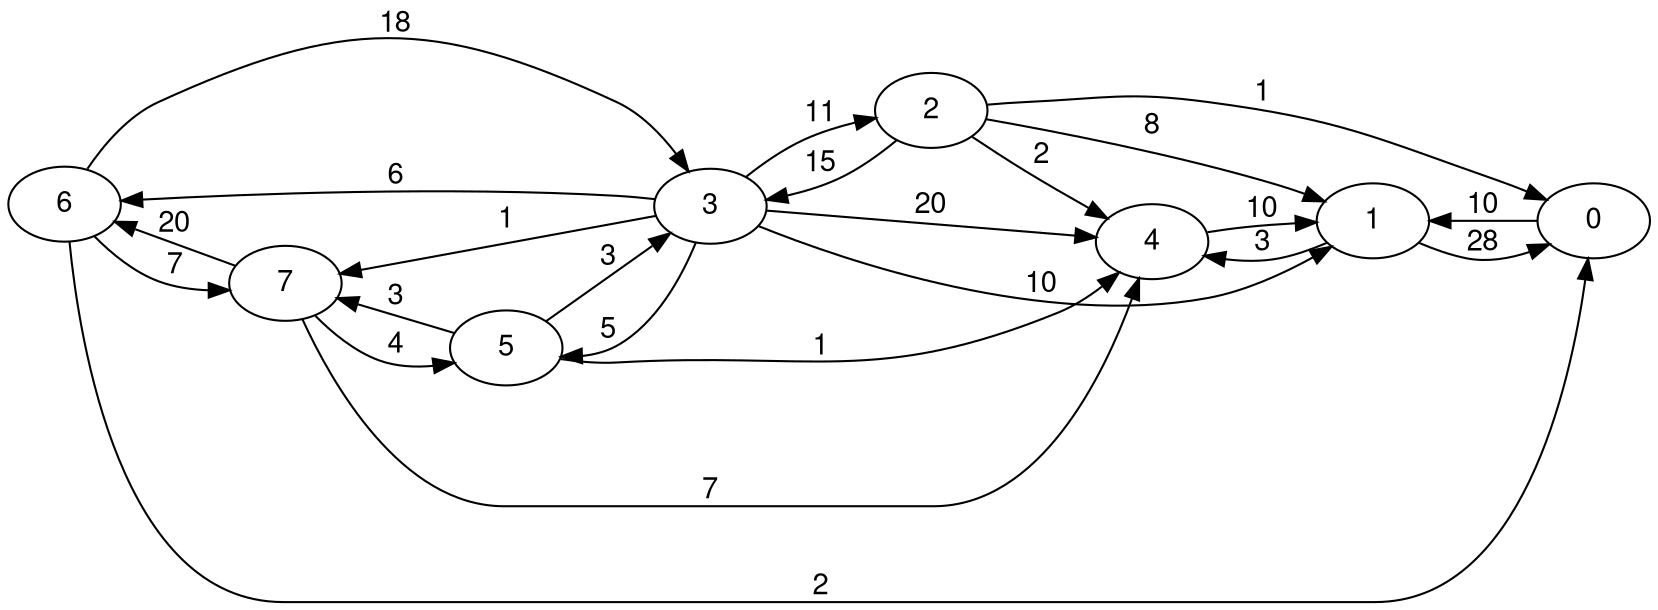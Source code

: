digraph create_graph {
  fontname="Helvetica,Arial,sans-serif"
  node [fontname="Helvetica,Arial,sans-serif"]
  edge [fontname="Helvetica,Arial,sans-serif"]
  rankdir=LR;
6 -> 7 [label = 7];
6 -> 0 [label = 2];
6 -> 3 [label = 18];
3 -> 5 [label = 5];
3 -> 4 [label = 20];
3 -> 7 [label = 1];
3 -> 6 [label = 6];
3 -> 1 [label = 10];
3 -> 2 [label = 11];
1 -> 4 [label = 3];
1 -> 0 [label = 28];
0 -> 1 [label = 10];
7 -> 6 [label = 20];
7 -> 4 [label = 7];
7 -> 5 [label = 4];
5 -> 7 [label = 3];
5 -> 3 [label = 3];
5 -> 4 [label = 1];
4 -> 1 [label = 10];
2 -> 3 [label = 15];
2 -> 0 [label = 1];
2 -> 1 [label = 8];
2 -> 4 [label = 2];
}